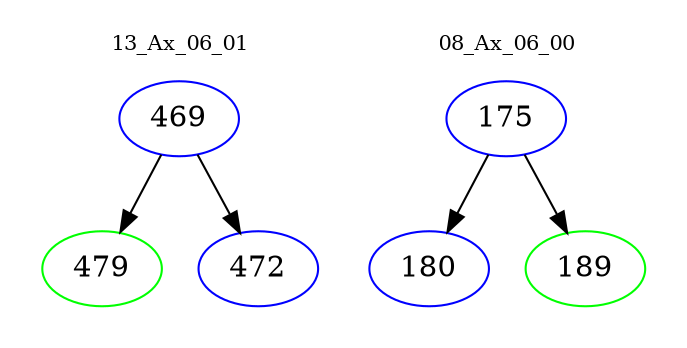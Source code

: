 digraph{
subgraph cluster_0 {
color = white
label = "13_Ax_06_01";
fontsize=10;
T0_469 [label="469", color="blue"]
T0_469 -> T0_479 [color="black"]
T0_479 [label="479", color="green"]
T0_469 -> T0_472 [color="black"]
T0_472 [label="472", color="blue"]
}
subgraph cluster_1 {
color = white
label = "08_Ax_06_00";
fontsize=10;
T1_175 [label="175", color="blue"]
T1_175 -> T1_180 [color="black"]
T1_180 [label="180", color="blue"]
T1_175 -> T1_189 [color="black"]
T1_189 [label="189", color="green"]
}
}
